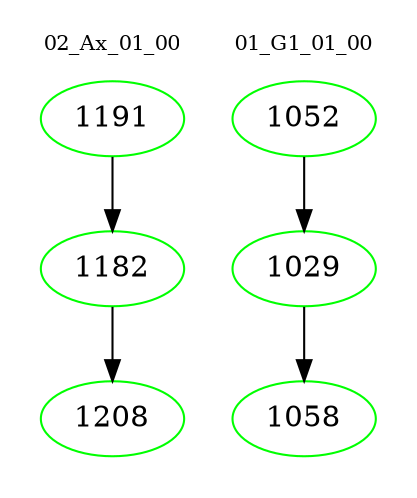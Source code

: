 digraph{
subgraph cluster_0 {
color = white
label = "02_Ax_01_00";
fontsize=10;
T0_1191 [label="1191", color="green"]
T0_1191 -> T0_1182 [color="black"]
T0_1182 [label="1182", color="green"]
T0_1182 -> T0_1208 [color="black"]
T0_1208 [label="1208", color="green"]
}
subgraph cluster_1 {
color = white
label = "01_G1_01_00";
fontsize=10;
T1_1052 [label="1052", color="green"]
T1_1052 -> T1_1029 [color="black"]
T1_1029 [label="1029", color="green"]
T1_1029 -> T1_1058 [color="black"]
T1_1058 [label="1058", color="green"]
}
}
